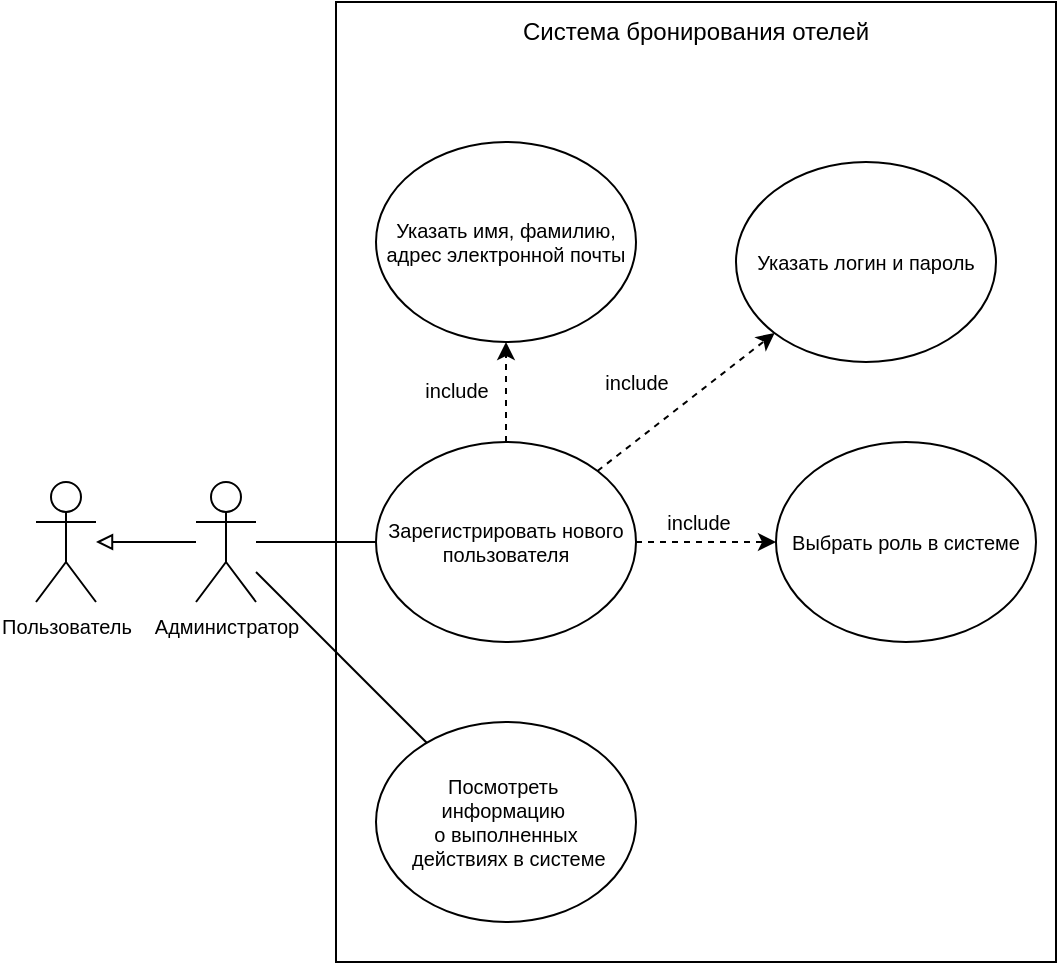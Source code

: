 <mxfile version="26.2.2">
  <diagram name="Страница — 1" id="UCesf0R_lC0VAAy8Ih6O">
    <mxGraphModel dx="2345" dy="588" grid="1" gridSize="10" guides="1" tooltips="1" connect="1" arrows="1" fold="1" page="1" pageScale="1" pageWidth="827" pageHeight="1169" math="0" shadow="0">
      <root>
        <mxCell id="0" />
        <mxCell id="1" parent="0" />
        <mxCell id="wNHU4gbdaXFMzNWrOB3Z-1" value="" style="rounded=0;whiteSpace=wrap;html=1;" parent="1" vertex="1">
          <mxGeometry x="-40" y="160" width="360" height="480" as="geometry" />
        </mxCell>
        <mxCell id="wNHU4gbdaXFMzNWrOB3Z-2" value="Администратор" style="shape=umlActor;verticalLabelPosition=bottom;verticalAlign=top;html=1;outlineConnect=0;fontSize=10;" parent="1" vertex="1">
          <mxGeometry x="-110" y="400" width="30" height="60" as="geometry" />
        </mxCell>
        <mxCell id="wNHU4gbdaXFMzNWrOB3Z-3" value="Зарегистрировать нового пользователя" style="ellipse;whiteSpace=wrap;html=1;fontSize=10;" parent="1" vertex="1">
          <mxGeometry x="-20" y="380" width="130" height="100" as="geometry" />
        </mxCell>
        <mxCell id="wNHU4gbdaXFMzNWrOB3Z-11" value="" style="endArrow=none;html=1;rounded=0;fontSize=10;" parent="1" source="wNHU4gbdaXFMzNWrOB3Z-2" target="wNHU4gbdaXFMzNWrOB3Z-3" edge="1">
          <mxGeometry width="50" height="50" relative="1" as="geometry">
            <mxPoint x="310" y="370" as="sourcePoint" />
            <mxPoint x="360" y="320" as="targetPoint" />
          </mxGeometry>
        </mxCell>
        <mxCell id="wNHU4gbdaXFMzNWrOB3Z-22" value="" style="endArrow=none;html=1;rounded=0;fontSize=10;" parent="1" source="wNHU4gbdaXFMzNWrOB3Z-2" target="wNHU4gbdaXFMzNWrOB3Z-45" edge="1">
          <mxGeometry width="50" height="50" relative="1" as="geometry">
            <mxPoint x="90" y="409" as="sourcePoint" />
            <mxPoint x="8.152" y="604.465" as="targetPoint" />
          </mxGeometry>
        </mxCell>
        <mxCell id="wNHU4gbdaXFMzNWrOB3Z-33" value="Система бронирования отелей" style="text;html=1;align=center;verticalAlign=middle;whiteSpace=wrap;rounded=0;" parent="1" vertex="1">
          <mxGeometry x="-40" y="160" width="360" height="30" as="geometry" />
        </mxCell>
        <mxCell id="wNHU4gbdaXFMzNWrOB3Z-34" value="Пользователь" style="shape=umlActor;verticalLabelPosition=bottom;verticalAlign=top;html=1;outlineConnect=0;fontSize=10;" parent="1" vertex="1">
          <mxGeometry x="-190" y="400" width="30" height="60" as="geometry" />
        </mxCell>
        <mxCell id="wNHU4gbdaXFMzNWrOB3Z-35" value="" style="endArrow=block;html=1;rounded=0;fontSize=10;endFill=0;" parent="1" source="wNHU4gbdaXFMzNWrOB3Z-2" target="wNHU4gbdaXFMzNWrOB3Z-34" edge="1">
          <mxGeometry width="50" height="50" relative="1" as="geometry">
            <mxPoint x="-70" y="418" as="sourcePoint" />
            <mxPoint x="15" y="294" as="targetPoint" />
          </mxGeometry>
        </mxCell>
        <mxCell id="wNHU4gbdaXFMzNWrOB3Z-45" value="Посмотреть&amp;nbsp;&lt;div&gt;информацию&amp;nbsp;&lt;div&gt;о выполненных&lt;/div&gt;&lt;div&gt;&amp;nbsp;действиях в системе&lt;/div&gt;&lt;/div&gt;" style="ellipse;whiteSpace=wrap;html=1;fontSize=10;" parent="1" vertex="1">
          <mxGeometry x="-20" y="520" width="130" height="100" as="geometry" />
        </mxCell>
        <mxCell id="HEohJiqK6Fw_kBi0t811-1" value="Указать имя, фамилию, адрес электронной почты" style="ellipse;whiteSpace=wrap;html=1;fontSize=10;" parent="1" vertex="1">
          <mxGeometry x="-20" y="230" width="130" height="100" as="geometry" />
        </mxCell>
        <mxCell id="HEohJiqK6Fw_kBi0t811-2" value="Указать логин и пароль" style="ellipse;whiteSpace=wrap;html=1;fontSize=10;" parent="1" vertex="1">
          <mxGeometry x="160" y="240" width="130" height="100" as="geometry" />
        </mxCell>
        <mxCell id="HEohJiqK6Fw_kBi0t811-3" value="Выбрать роль в системе" style="ellipse;whiteSpace=wrap;html=1;fontSize=10;" parent="1" vertex="1">
          <mxGeometry x="180" y="380" width="130" height="100" as="geometry" />
        </mxCell>
        <mxCell id="HEohJiqK6Fw_kBi0t811-4" value="" style="endArrow=classic;dashed=1;html=1;rounded=0;endFill=1;startFill=0;startArrow=none;fontSize=10;" parent="1" source="wNHU4gbdaXFMzNWrOB3Z-3" target="HEohJiqK6Fw_kBi0t811-1" edge="1">
          <mxGeometry width="50" height="50" relative="1" as="geometry">
            <mxPoint x="235" y="220" as="sourcePoint" />
            <mxPoint x="235" y="190" as="targetPoint" />
          </mxGeometry>
        </mxCell>
        <mxCell id="HEohJiqK6Fw_kBi0t811-5" value="include" style="edgeLabel;html=1;align=center;verticalAlign=middle;resizable=0;points=[];fontSize=10;" parent="HEohJiqK6Fw_kBi0t811-4" vertex="1" connectable="0">
          <mxGeometry x="0.244" y="-2" relative="1" as="geometry">
            <mxPoint x="-27" y="5" as="offset" />
          </mxGeometry>
        </mxCell>
        <mxCell id="HEohJiqK6Fw_kBi0t811-6" value="" style="endArrow=classic;dashed=1;html=1;rounded=0;endFill=1;startFill=0;startArrow=none;fontSize=10;" parent="1" source="wNHU4gbdaXFMzNWrOB3Z-3" target="HEohJiqK6Fw_kBi0t811-2" edge="1">
          <mxGeometry width="50" height="50" relative="1" as="geometry">
            <mxPoint x="55" y="390" as="sourcePoint" />
            <mxPoint x="55" y="340" as="targetPoint" />
          </mxGeometry>
        </mxCell>
        <mxCell id="HEohJiqK6Fw_kBi0t811-7" value="include" style="edgeLabel;html=1;align=center;verticalAlign=middle;resizable=0;points=[];fontSize=10;" parent="HEohJiqK6Fw_kBi0t811-6" vertex="1" connectable="0">
          <mxGeometry x="0.244" y="-2" relative="1" as="geometry">
            <mxPoint x="-37" y="-3" as="offset" />
          </mxGeometry>
        </mxCell>
        <mxCell id="HEohJiqK6Fw_kBi0t811-8" value="" style="endArrow=classic;dashed=1;html=1;rounded=0;endFill=1;startFill=0;startArrow=none;fontSize=10;" parent="1" source="wNHU4gbdaXFMzNWrOB3Z-3" target="HEohJiqK6Fw_kBi0t811-3" edge="1">
          <mxGeometry width="50" height="50" relative="1" as="geometry">
            <mxPoint x="101" y="404" as="sourcePoint" />
            <mxPoint x="189" y="336" as="targetPoint" />
          </mxGeometry>
        </mxCell>
        <mxCell id="HEohJiqK6Fw_kBi0t811-9" value="include" style="edgeLabel;html=1;align=center;verticalAlign=middle;resizable=0;points=[];fontSize=10;" parent="HEohJiqK6Fw_kBi0t811-8" vertex="1" connectable="0">
          <mxGeometry x="0.244" y="-2" relative="1" as="geometry">
            <mxPoint x="-13" y="-12" as="offset" />
          </mxGeometry>
        </mxCell>
      </root>
    </mxGraphModel>
  </diagram>
</mxfile>
